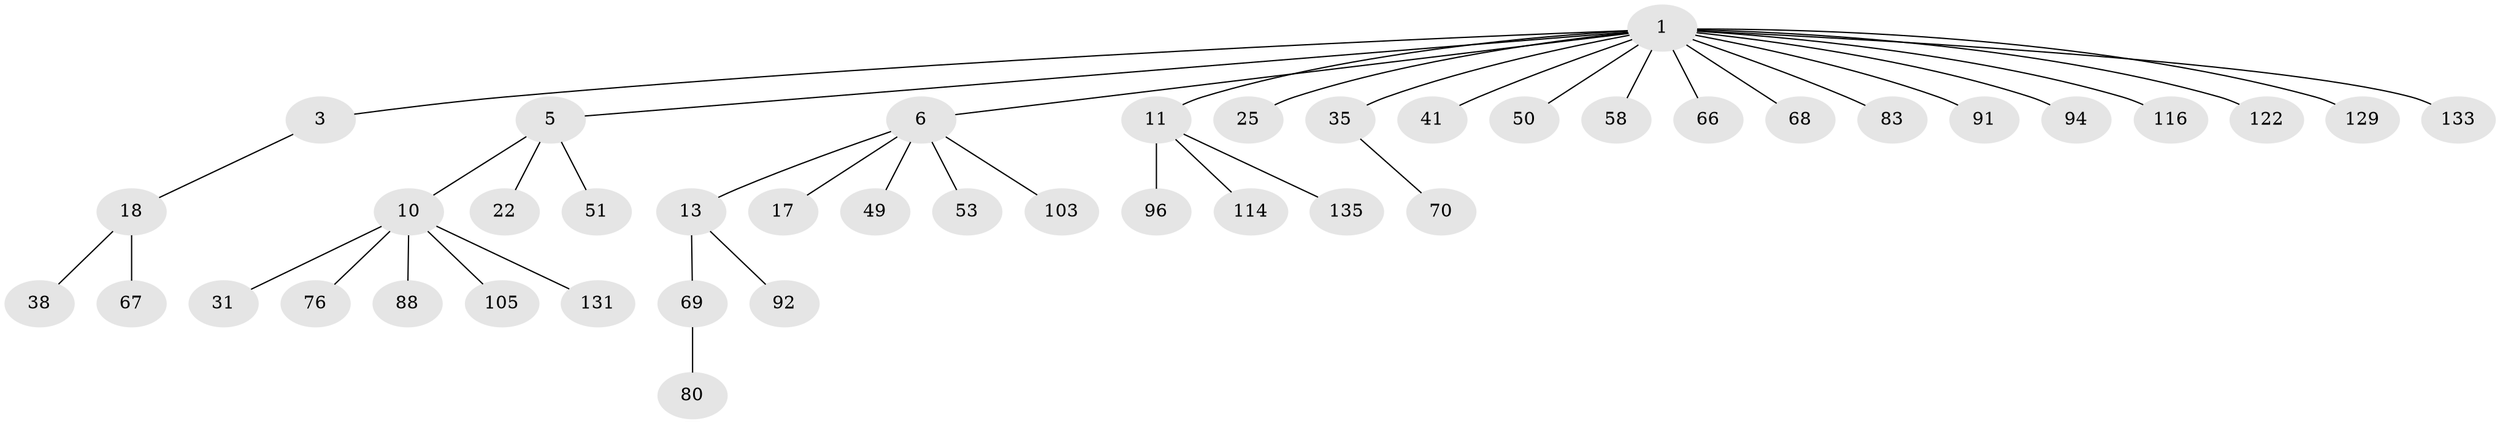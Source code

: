 // original degree distribution, {7: 0.007142857142857143, 6: 0.02142857142857143, 4: 0.06428571428571428, 3: 0.08571428571428572, 8: 0.014285714285714285, 5: 0.02857142857142857, 2: 0.2571428571428571, 1: 0.5214285714285715}
// Generated by graph-tools (version 1.1) at 2025/19/03/04/25 18:19:07]
// undirected, 42 vertices, 41 edges
graph export_dot {
graph [start="1"]
  node [color=gray90,style=filled];
  1 [super="+2+4+8"];
  3 [super="+64+16+32"];
  5 [super="+119+9+26"];
  6 [super="+12+34+7+19+109+95"];
  10 [super="+15"];
  11 [super="+59+127+134+44"];
  13 [super="+14"];
  17 [super="+60+65+113+20"];
  18 [super="+74"];
  22;
  25;
  31;
  35 [super="+39+125+61"];
  38 [super="+62"];
  41 [super="+71"];
  49;
  50 [super="+90+138+107+78+56"];
  51 [super="+137"];
  53;
  58 [super="+82"];
  66;
  67;
  68 [super="+89"];
  69 [super="+106+75"];
  70 [super="+104"];
  76 [super="+79"];
  80;
  83;
  88;
  91 [super="+115"];
  92;
  94;
  96;
  103;
  105 [super="+117"];
  114;
  116;
  122;
  129;
  131;
  133;
  135;
  1 -- 58;
  1 -- 66;
  1 -- 94;
  1 -- 133;
  1 -- 3;
  1 -- 68;
  1 -- 5;
  1 -- 6;
  1 -- 116;
  1 -- 91;
  1 -- 129;
  1 -- 35;
  1 -- 41;
  1 -- 11;
  1 -- 50;
  1 -- 83;
  1 -- 25;
  1 -- 122;
  3 -- 18;
  5 -- 10;
  5 -- 51;
  5 -- 22;
  6 -- 49;
  6 -- 17;
  6 -- 13;
  6 -- 53;
  6 -- 103;
  10 -- 131;
  10 -- 88;
  10 -- 105;
  10 -- 76;
  10 -- 31;
  11 -- 96;
  11 -- 114;
  11 -- 135;
  13 -- 69;
  13 -- 92;
  18 -- 38;
  18 -- 67;
  35 -- 70;
  69 -- 80;
}
